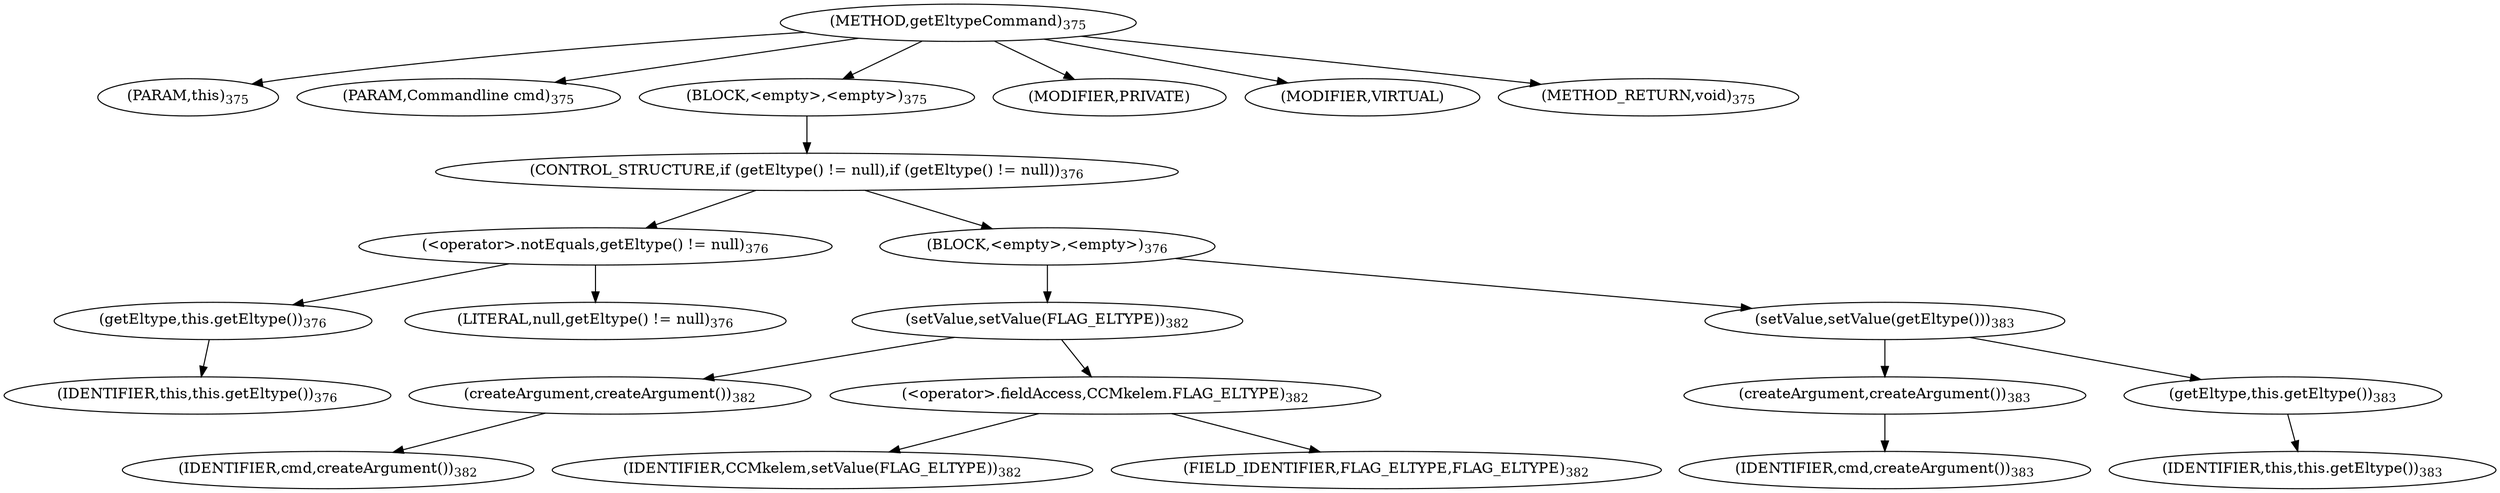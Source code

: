 digraph "getEltypeCommand" {  
"474" [label = <(METHOD,getEltypeCommand)<SUB>375</SUB>> ]
"39" [label = <(PARAM,this)<SUB>375</SUB>> ]
"475" [label = <(PARAM,Commandline cmd)<SUB>375</SUB>> ]
"476" [label = <(BLOCK,&lt;empty&gt;,&lt;empty&gt;)<SUB>375</SUB>> ]
"477" [label = <(CONTROL_STRUCTURE,if (getEltype() != null),if (getEltype() != null))<SUB>376</SUB>> ]
"478" [label = <(&lt;operator&gt;.notEquals,getEltype() != null)<SUB>376</SUB>> ]
"479" [label = <(getEltype,this.getEltype())<SUB>376</SUB>> ]
"38" [label = <(IDENTIFIER,this,this.getEltype())<SUB>376</SUB>> ]
"480" [label = <(LITERAL,null,getEltype() != null)<SUB>376</SUB>> ]
"481" [label = <(BLOCK,&lt;empty&gt;,&lt;empty&gt;)<SUB>376</SUB>> ]
"482" [label = <(setValue,setValue(FLAG_ELTYPE))<SUB>382</SUB>> ]
"483" [label = <(createArgument,createArgument())<SUB>382</SUB>> ]
"484" [label = <(IDENTIFIER,cmd,createArgument())<SUB>382</SUB>> ]
"485" [label = <(&lt;operator&gt;.fieldAccess,CCMkelem.FLAG_ELTYPE)<SUB>382</SUB>> ]
"486" [label = <(IDENTIFIER,CCMkelem,setValue(FLAG_ELTYPE))<SUB>382</SUB>> ]
"487" [label = <(FIELD_IDENTIFIER,FLAG_ELTYPE,FLAG_ELTYPE)<SUB>382</SUB>> ]
"488" [label = <(setValue,setValue(getEltype()))<SUB>383</SUB>> ]
"489" [label = <(createArgument,createArgument())<SUB>383</SUB>> ]
"490" [label = <(IDENTIFIER,cmd,createArgument())<SUB>383</SUB>> ]
"491" [label = <(getEltype,this.getEltype())<SUB>383</SUB>> ]
"40" [label = <(IDENTIFIER,this,this.getEltype())<SUB>383</SUB>> ]
"492" [label = <(MODIFIER,PRIVATE)> ]
"493" [label = <(MODIFIER,VIRTUAL)> ]
"494" [label = <(METHOD_RETURN,void)<SUB>375</SUB>> ]
  "474" -> "39" 
  "474" -> "475" 
  "474" -> "476" 
  "474" -> "492" 
  "474" -> "493" 
  "474" -> "494" 
  "476" -> "477" 
  "477" -> "478" 
  "477" -> "481" 
  "478" -> "479" 
  "478" -> "480" 
  "479" -> "38" 
  "481" -> "482" 
  "481" -> "488" 
  "482" -> "483" 
  "482" -> "485" 
  "483" -> "484" 
  "485" -> "486" 
  "485" -> "487" 
  "488" -> "489" 
  "488" -> "491" 
  "489" -> "490" 
  "491" -> "40" 
}
